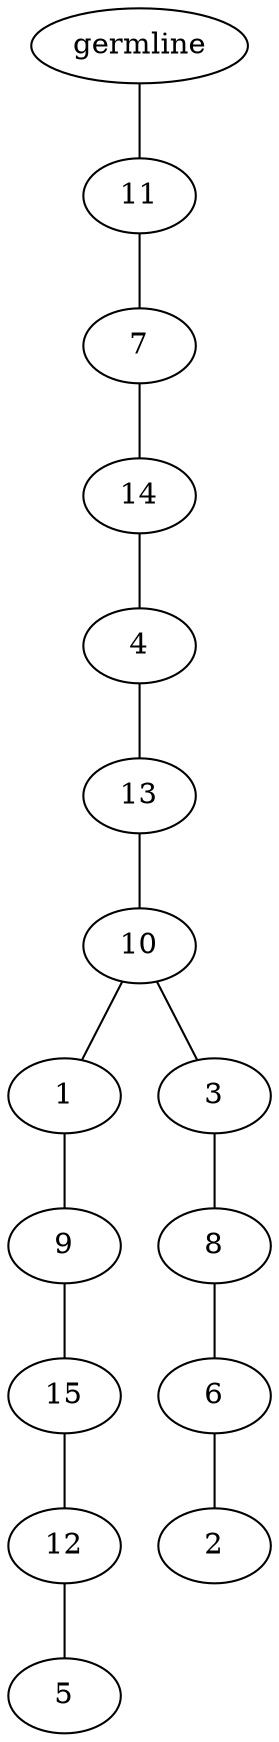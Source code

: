 graph tree {
    "140349413296496" [label="germline"];
    "140349408707776" [label="11"];
    "140349408708160" [label="7"];
    "140349408710224" [label="14"];
    "140349412514976" [label="4"];
    "140349412512432" [label="13"];
    "140349412512096" [label="10"];
    "140349412512624" [label="1"];
    "140349412513680" [label="9"];
    "140349412515120" [label="15"];
    "140349412512048" [label="12"];
    "140349412511904" [label="5"];
    "140349412513536" [label="3"];
    "140349412513392" [label="8"];
    "140349408992656" [label="6"];
    "140349408990496" [label="2"];
    "140349413296496" -- "140349408707776";
    "140349408707776" -- "140349408708160";
    "140349408708160" -- "140349408710224";
    "140349408710224" -- "140349412514976";
    "140349412514976" -- "140349412512432";
    "140349412512432" -- "140349412512096";
    "140349412512096" -- "140349412512624";
    "140349412512096" -- "140349412513536";
    "140349412512624" -- "140349412513680";
    "140349412513680" -- "140349412515120";
    "140349412515120" -- "140349412512048";
    "140349412512048" -- "140349412511904";
    "140349412513536" -- "140349412513392";
    "140349412513392" -- "140349408992656";
    "140349408992656" -- "140349408990496";
}

